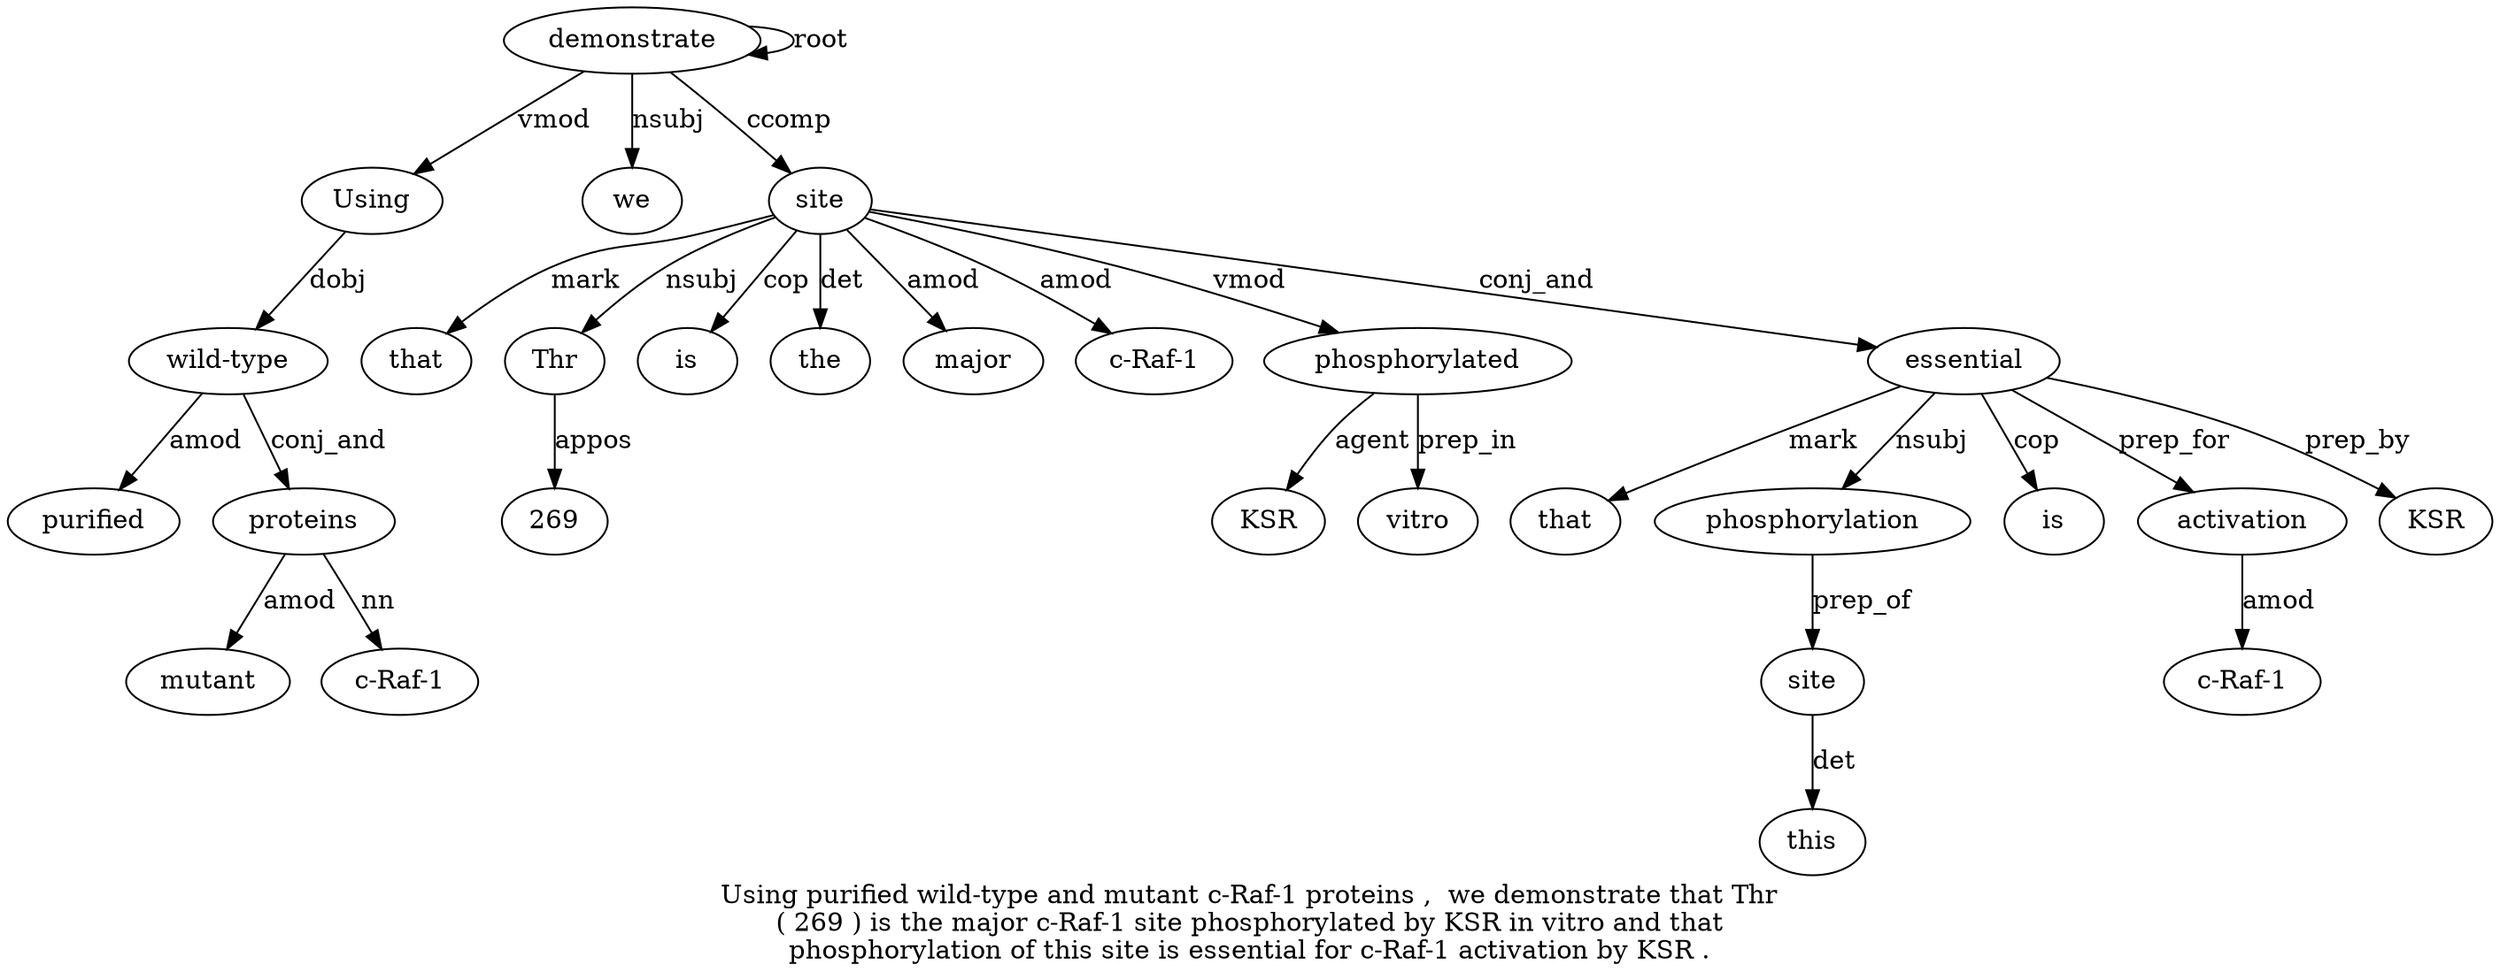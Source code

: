 digraph "Using purified wild-type and mutant c-Raf-1 proteins ,  we demonstrate that Thr ( 269 ) is the major c-Raf-1 site phosphorylated by KSR in vitro and that phosphorylation of this site is essential for c-Raf-1 activation by KSR ." {
label="Using purified wild-type and mutant c-Raf-1 proteins ,  we demonstrate that Thr
( 269 ) is the major c-Raf-1 site phosphorylated by KSR in vitro and that
phosphorylation of this site is essential for c-Raf-1 activation by KSR .";
demonstrate10 [style=filled, fillcolor=white, label=demonstrate];
Using1 [style=filled, fillcolor=white, label=Using];
demonstrate10 -> Using1  [label=vmod];
"wild-type3" [style=filled, fillcolor=white, label="wild-type"];
purified2 [style=filled, fillcolor=white, label=purified];
"wild-type3" -> purified2  [label=amod];
Using1 -> "wild-type3"  [label=dobj];
proteins7 [style=filled, fillcolor=white, label=proteins];
mutant5 [style=filled, fillcolor=white, label=mutant];
proteins7 -> mutant5  [label=amod];
"c-Raf-16" [style=filled, fillcolor=white, label="c-Raf-1"];
proteins7 -> "c-Raf-16"  [label=nn];
"wild-type3" -> proteins7  [label=conj_and];
we9 [style=filled, fillcolor=white, label=we];
demonstrate10 -> we9  [label=nsubj];
demonstrate10 -> demonstrate10  [label=root];
site20 [style=filled, fillcolor=white, label=site];
that11 [style=filled, fillcolor=white, label=that];
site20 -> that11  [label=mark];
Thr12 [style=filled, fillcolor=white, label=Thr];
site20 -> Thr12  [label=nsubj];
26914 [style=filled, fillcolor=white, label=269];
Thr12 -> 26914  [label=appos];
is16 [style=filled, fillcolor=white, label=is];
site20 -> is16  [label=cop];
the17 [style=filled, fillcolor=white, label=the];
site20 -> the17  [label=det];
major18 [style=filled, fillcolor=white, label=major];
site20 -> major18  [label=amod];
"c-Raf-19" [style=filled, fillcolor=white, label="c-Raf-1"];
site20 -> "c-Raf-19"  [label=amod];
demonstrate10 -> site20  [label=ccomp];
phosphorylated21 [style=filled, fillcolor=white, label=phosphorylated];
site20 -> phosphorylated21  [label=vmod];
KSR23 [style=filled, fillcolor=white, label=KSR];
phosphorylated21 -> KSR23  [label=agent];
vitro25 [style=filled, fillcolor=white, label=vitro];
phosphorylated21 -> vitro25  [label=prep_in];
essential33 [style=filled, fillcolor=white, label=essential];
that27 [style=filled, fillcolor=white, label=that];
essential33 -> that27  [label=mark];
phosphorylation28 [style=filled, fillcolor=white, label=phosphorylation];
essential33 -> phosphorylation28  [label=nsubj];
site31 [style=filled, fillcolor=white, label=site];
this30 [style=filled, fillcolor=white, label=this];
site31 -> this30  [label=det];
phosphorylation28 -> site31  [label=prep_of];
is32 [style=filled, fillcolor=white, label=is];
essential33 -> is32  [label=cop];
site20 -> essential33  [label=conj_and];
activation36 [style=filled, fillcolor=white, label=activation];
"c-Raf-135" [style=filled, fillcolor=white, label="c-Raf-1"];
activation36 -> "c-Raf-135"  [label=amod];
essential33 -> activation36  [label=prep_for];
KSR38 [style=filled, fillcolor=white, label=KSR];
essential33 -> KSR38  [label=prep_by];
}
